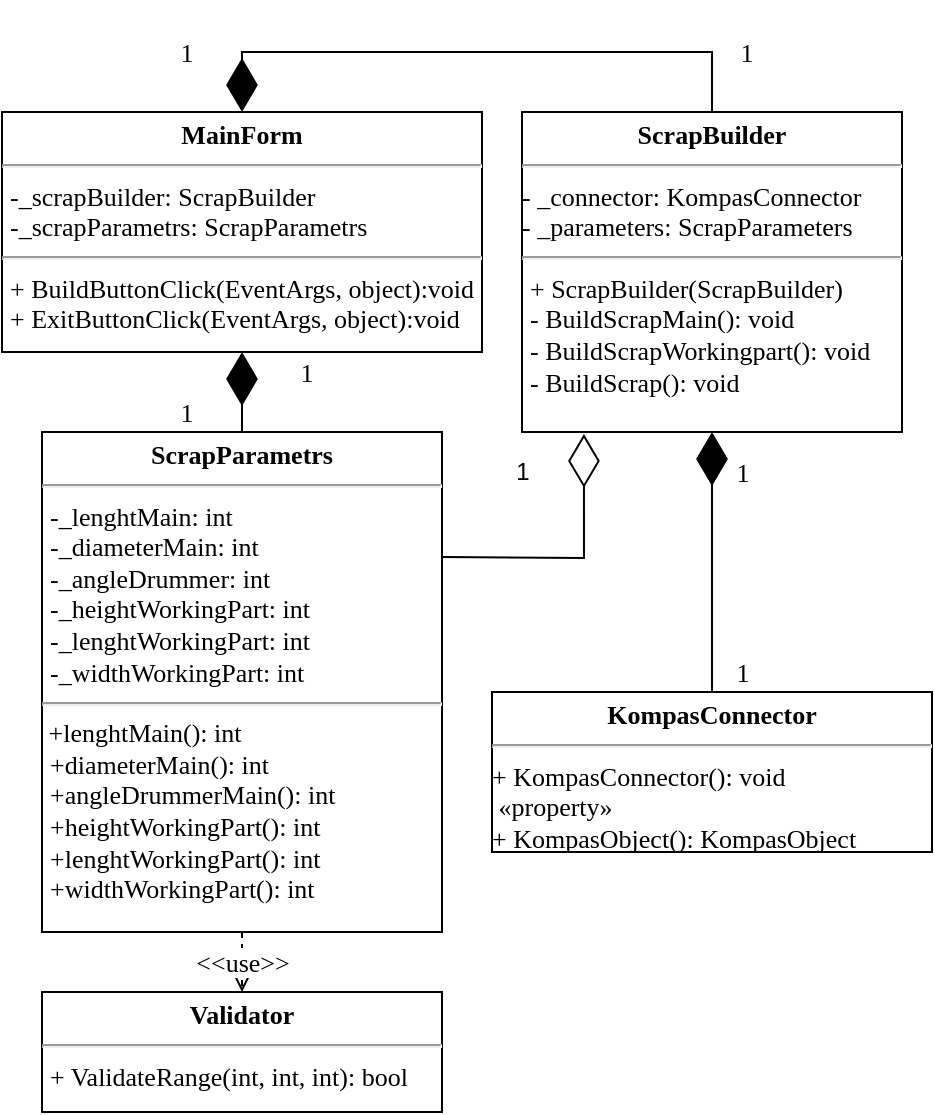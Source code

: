 <mxfile version="15.9.6" type="device"><diagram name="Page-1" id="c4acf3e9-155e-7222-9cf6-157b1a14988f"><mxGraphModel dx="1461" dy="714" grid="1" gridSize="10" guides="1" tooltips="1" connect="1" arrows="1" fold="1" page="1" pageScale="1" pageWidth="850" pageHeight="1100" background="none" math="0" shadow="0"><root><mxCell id="0"/><mxCell id="1" parent="0"/><mxCell id="5d2195bd80daf111-10" value="&lt;p style=&quot;margin: 4px 0px 0px ; text-align: center ; font-size: 13px&quot;&gt;&lt;span style=&quot;font-size: 13px&quot;&gt;&lt;b style=&quot;font-size: 13px&quot;&gt;ScrapParametrs&lt;/b&gt;&lt;/span&gt;&lt;/p&gt;&lt;hr style=&quot;font-size: 13px&quot;&gt;&lt;p style=&quot;margin: 0px 0px 0px 4px ; font-size: 13px&quot;&gt;-_lenghtMain: int&lt;/p&gt;&lt;p style=&quot;margin: 0px 0px 0px 4px ; font-size: 13px&quot;&gt;-_diameterMain: int&lt;/p&gt;&lt;p style=&quot;margin: 0px 0px 0px 4px ; font-size: 13px&quot;&gt;-_angleDrummer: int&lt;/p&gt;&lt;p style=&quot;margin: 0px 0px 0px 4px ; font-size: 13px&quot;&gt;-_heightWorkingPart: int&lt;/p&gt;&lt;p style=&quot;margin: 0px 0px 0px 4px ; font-size: 13px&quot;&gt;-_lenghtWorkingPart: int&lt;/p&gt;&lt;p style=&quot;margin: 0px 0px 0px 4px ; font-size: 13px&quot;&gt;-_widthWorkingPart: int&lt;/p&gt;&lt;hr style=&quot;font-size: 13px&quot;&gt;&lt;div style=&quot;font-size: 13px&quot;&gt;&amp;nbsp;+lenghtMain(): int&lt;p style=&quot;margin: 0px 0px 0px 4px ; font-size: 13px&quot;&gt;+diameterMain(): int&lt;/p&gt;&lt;p style=&quot;margin: 0px 0px 0px 4px ; font-size: 13px&quot;&gt;+angleDrummerMain(): int&lt;/p&gt;&lt;p style=&quot;margin: 0px 0px 0px 4px ; font-size: 13px&quot;&gt;+heightWorkingPart(): int&lt;/p&gt;&lt;p style=&quot;margin: 0px 0px 0px 4px ; font-size: 13px&quot;&gt;+lenghtWorkingPart(): int&lt;/p&gt;&lt;p style=&quot;margin: 0px 0px 0px 4px ; font-size: 13px&quot;&gt;+widthWorkingPart(): int&lt;/p&gt;&lt;/div&gt;" style="verticalAlign=top;align=left;overflow=fill;fontSize=13;fontFamily=Times New Roman;html=1;rounded=0;shadow=0;comic=0;labelBackgroundColor=none;strokeWidth=1;spacingLeft=4;fontStyle=0" parent="1" vertex="1"><mxGeometry x="170" y="350" width="200" height="250" as="geometry"/></mxCell><mxCell id="5d2195bd80daf111-12" value="&lt;p style=&quot;margin: 4px 0px 0px ; text-align: center ; font-size: 13px&quot;&gt;&lt;span style=&quot;font-size: 13px&quot;&gt;&lt;b style=&quot;font-size: 13px&quot;&gt;MainForm&lt;/b&gt;&lt;/span&gt;&lt;/p&gt;&lt;hr style=&quot;font-size: 13px&quot;&gt;&lt;p style=&quot;margin: 0px 0px 0px 4px ; font-size: 13px&quot;&gt;-_scrapBuilder: ScrapBuilder&lt;/p&gt;&lt;p style=&quot;margin: 0px 0px 0px 4px ; font-size: 13px&quot;&gt;-_scrapParametrs: ScrapParametrs&lt;br style=&quot;font-size: 13px&quot;&gt;&lt;/p&gt;&lt;hr style=&quot;font-size: 13px&quot;&gt;&lt;p style=&quot;margin: 0px 0px 0px 4px ; font-size: 13px&quot;&gt;+ BuildButtonClick(EventArgs, object):void&lt;/p&gt;&lt;p style=&quot;margin: 0px 0px 0px 4px ; font-size: 13px&quot;&gt;+ ExitButtonClick(EventArgs, object):void&lt;/p&gt;" style="verticalAlign=top;align=left;overflow=fill;fontSize=13;fontFamily=Times New Roman;html=1;rounded=0;shadow=0;comic=0;labelBackgroundColor=none;strokeWidth=1;spacingLeft=4;fontStyle=0" parent="1" vertex="1"><mxGeometry x="150" y="190" width="240" height="120" as="geometry"/></mxCell><mxCell id="5d2195bd80daf111-26" style="edgeStyle=orthogonalEdgeStyle;rounded=0;html=1;dashed=1;labelBackgroundColor=none;startFill=0;endArrow=open;endFill=0;endSize=10;fontFamily=Verdana;fontSize=10;" parent="1" edge="1"><mxGeometry relative="1" as="geometry"><Array as="points"/><mxPoint x="640" y="300" as="sourcePoint"/></mxGeometry></mxCell><mxCell id="oy22-CyUC6gsUqlGsZqQ-2" value="&lt;p style=&quot;margin: 4px 0px 0px ; text-align: center ; font-size: 13px&quot;&gt;&lt;span style=&quot;font-size: 13px&quot;&gt;&lt;b style=&quot;font-size: 13px&quot;&gt;ScrapBuilder&lt;/b&gt;&lt;/span&gt;&lt;/p&gt;&lt;hr style=&quot;font-size: 13px&quot;&gt;&lt;div style=&quot;font-size: 13px&quot;&gt;- _connector: KompasConnector&lt;/div&gt;&lt;div style=&quot;font-size: 13px&quot;&gt;- _parameters: ScrapParameters&lt;br style=&quot;font-size: 13px&quot;&gt;&lt;/div&gt;&lt;hr style=&quot;font-size: 13px&quot;&gt;&lt;p style=&quot;margin: 0px 0px 0px 4px ; font-size: 13px&quot;&gt;+ ScrapBuilder(ScrapBuilder)&lt;/p&gt;&lt;p style=&quot;margin: 0px 0px 0px 4px ; font-size: 13px&quot;&gt;- BuildScrapMain(): void&lt;/p&gt;&lt;p style=&quot;margin: 0px 0px 0px 4px ; font-size: 13px&quot;&gt;- BuildScrapWorkingpart(): void&lt;/p&gt;&lt;p style=&quot;margin: 0px 0px 0px 4px ; font-size: 13px&quot;&gt;- BuildScrap(): void&lt;br style=&quot;font-size: 13px&quot;&gt;&lt;/p&gt;" style="verticalAlign=top;align=left;overflow=fill;fontSize=13;fontFamily=Times New Roman;html=1;spacingLeft=4;fontStyle=0" parent="1" vertex="1"><mxGeometry x="410" y="190" width="190" height="160" as="geometry"/></mxCell><mxCell id="oy22-CyUC6gsUqlGsZqQ-4" value="&lt;p style=&quot;margin: 4px 0px 0px ; text-align: center ; font-size: 13px&quot;&gt;&lt;span style=&quot;font-size: 13px&quot;&gt;&lt;b style=&quot;font-size: 13px&quot;&gt;KompasConnector&lt;/b&gt;&lt;/span&gt;&lt;/p&gt;&lt;hr style=&quot;font-size: 13px&quot;&gt;&lt;div style=&quot;font-size: 13px&quot;&gt;&lt;font style=&quot;font-size: 13px&quot;&gt;+ KompasConnector(): void &lt;br&gt;&lt;/font&gt;&lt;/div&gt;&lt;div style=&quot;font-size: 13px&quot;&gt;&lt;font style=&quot;font-size: 13px&quot;&gt;&amp;nbsp;«property»&lt;/font&gt;&lt;/div&gt;&lt;div style=&quot;font-size: 13px&quot;&gt;&lt;font style=&quot;font-size: 13px&quot;&gt;+ KompasObject(): KompasObject&lt;br style=&quot;font-size: 13px&quot;&gt;&lt;/font&gt;&lt;/div&gt;&lt;div style=&quot;height: 2px ; font-size: 13px&quot; align=&quot;center&quot;&gt;&lt;font style=&quot;font-size: 13px&quot;&gt;&lt;br style=&quot;font-size: 13px&quot;&gt;&lt;/font&gt;&lt;/div&gt;&lt;div style=&quot;height: 2px ; font-size: 13px&quot; align=&quot;center&quot;&gt;&lt;font style=&quot;font-size: 13px&quot;&gt;&lt;br style=&quot;font-size: 13px&quot;&gt;&lt;/font&gt;&lt;/div&gt;&lt;div style=&quot;height: 2px ; font-size: 13px&quot; align=&quot;center&quot;&gt;&lt;font style=&quot;font-size: 13px&quot;&gt;&lt;br style=&quot;font-size: 13px&quot;&gt;&lt;/font&gt;&lt;/div&gt;&lt;div style=&quot;height: 2px ; font-size: 13px&quot; align=&quot;center&quot;&gt;&lt;font style=&quot;font-size: 13px&quot;&gt;&lt;br style=&quot;font-size: 13px&quot;&gt;&lt;/font&gt;&lt;/div&gt;&lt;div style=&quot;height: 2px ; font-size: 13px&quot; align=&quot;center&quot;&gt;&lt;font style=&quot;font-size: 13px&quot;&gt;&lt;br style=&quot;font-size: 13px&quot;&gt;&lt;/font&gt;&lt;/div&gt;" style="verticalAlign=top;align=left;overflow=fill;fontSize=13;fontFamily=Times New Roman;html=1;spacingLeft=4;fontStyle=0" parent="1" vertex="1"><mxGeometry x="395" y="480" width="220" height="80" as="geometry"/></mxCell><mxCell id="oy22-CyUC6gsUqlGsZqQ-5" value="&lt;p style=&quot;margin: 4px 0px 0px ; text-align: center ; font-size: 13px&quot;&gt;&lt;span style=&quot;font-size: 13px&quot;&gt;&lt;b style=&quot;font-size: 13px&quot;&gt;Validator&lt;/b&gt;&lt;/span&gt;&lt;/p&gt;&lt;hr style=&quot;font-size: 13px&quot;&gt;&lt;p style=&quot;margin: 0px 0px 0px 4px ; font-size: 13px&quot;&gt;+ ValidateRange(int, int, int): bool&lt;br style=&quot;font-size: 13px&quot;&gt;&lt;/p&gt;" style="verticalAlign=top;align=left;overflow=fill;fontSize=13;fontFamily=Times New Roman;html=1;spacingLeft=4;fontStyle=0" parent="1" vertex="1"><mxGeometry x="170" y="630" width="200" height="60" as="geometry"/></mxCell><mxCell id="oy22-CyUC6gsUqlGsZqQ-6" value="" style="endArrow=diamondThin;endFill=1;endSize=24;html=1;rounded=0;fontFamily=Times New Roman;fontSize=13;entryX=0.5;entryY=0;entryDx=0;entryDy=0;exitX=0.5;exitY=0;exitDx=0;exitDy=0;spacingLeft=4;fontStyle=0" parent="1" source="oy22-CyUC6gsUqlGsZqQ-2" target="5d2195bd80daf111-12" edge="1"><mxGeometry width="160" relative="1" as="geometry"><mxPoint x="430" y="90" as="sourcePoint"/><mxPoint x="280" y="140" as="targetPoint"/><Array as="points"><mxPoint x="505" y="160"/><mxPoint x="400" y="160"/><mxPoint x="270" y="160"/></Array></mxGeometry></mxCell><mxCell id="oy22-CyUC6gsUqlGsZqQ-9" value="1" style="text;html=1;align=center;verticalAlign=middle;resizable=0;points=[];autosize=1;strokeColor=none;fillColor=none;fontSize=13;fontFamily=Times New Roman;spacingLeft=4;fontStyle=0" parent="1" vertex="1"><mxGeometry x="505" y="150" width="30" height="20" as="geometry"/></mxCell><mxCell id="oy22-CyUC6gsUqlGsZqQ-10" value="1" style="text;html=1;align=center;verticalAlign=middle;resizable=0;points=[];autosize=1;strokeColor=none;fillColor=none;fontSize=13;fontFamily=Times New Roman;spacingLeft=4;fontStyle=0" parent="1" vertex="1"><mxGeometry x="225" y="150" width="30" height="20" as="geometry"/></mxCell><mxCell id="oy22-CyUC6gsUqlGsZqQ-11" value="" style="endArrow=diamondThin;endFill=1;endSize=24;html=1;rounded=0;fontFamily=Times New Roman;fontSize=13;spacingLeft=4;fontStyle=0" parent="1" source="5d2195bd80daf111-10" target="5d2195bd80daf111-12" edge="1"><mxGeometry width="160" relative="1" as="geometry"><mxPoint x="270" y="370" as="sourcePoint"/><mxPoint x="430" y="480" as="targetPoint"/></mxGeometry></mxCell><mxCell id="oy22-CyUC6gsUqlGsZqQ-12" value="1" style="text;html=1;align=center;verticalAlign=middle;resizable=0;points=[];autosize=1;strokeColor=none;fillColor=none;fontSize=13;fontFamily=Times New Roman;spacingLeft=4;fontStyle=0" parent="1" vertex="1"><mxGeometry x="285" y="310" width="30" height="20" as="geometry"/></mxCell><mxCell id="oy22-CyUC6gsUqlGsZqQ-13" value="1" style="text;html=1;align=center;verticalAlign=middle;resizable=0;points=[];autosize=1;strokeColor=none;fillColor=none;fontSize=13;fontFamily=Times New Roman;spacingLeft=4;fontStyle=0" parent="1" vertex="1"><mxGeometry x="225" y="330" width="30" height="20" as="geometry"/></mxCell><mxCell id="oy22-CyUC6gsUqlGsZqQ-14" value="" style="endArrow=diamondThin;endFill=1;endSize=24;html=1;rounded=0;fontFamily=Times New Roman;fontSize=13;spacingLeft=4;fontStyle=0" parent="1" source="oy22-CyUC6gsUqlGsZqQ-4" target="oy22-CyUC6gsUqlGsZqQ-2" edge="1"><mxGeometry width="160" relative="1" as="geometry"><mxPoint x="510" y="370" as="sourcePoint"/><mxPoint x="510" y="330" as="targetPoint"/></mxGeometry></mxCell><mxCell id="oy22-CyUC6gsUqlGsZqQ-15" value="1" style="text;html=1;align=center;verticalAlign=middle;resizable=0;points=[];autosize=1;strokeColor=none;fillColor=none;fontSize=13;fontFamily=Times New Roman;fontColor=none;" parent="1" vertex="1"><mxGeometry x="510" y="360" width="20" height="20" as="geometry"/></mxCell><mxCell id="oy22-CyUC6gsUqlGsZqQ-16" value="1" style="text;html=1;align=center;verticalAlign=middle;resizable=0;points=[];autosize=1;strokeColor=none;fillColor=none;fontSize=13;fontFamily=Times New Roman;fontColor=none;" parent="1" vertex="1"><mxGeometry x="510" y="460" width="20" height="20" as="geometry"/></mxCell><mxCell id="oy22-CyUC6gsUqlGsZqQ-17" value="&amp;lt;&amp;lt;use&amp;gt;&amp;gt;" style="endArrow=open;endSize=12;dashed=1;html=1;rounded=0;fontFamily=Times New Roman;fontSize=13;fontColor=none;" parent="1" source="5d2195bd80daf111-10" target="oy22-CyUC6gsUqlGsZqQ-5" edge="1"><mxGeometry width="160" relative="1" as="geometry"><mxPoint x="290" y="690" as="sourcePoint"/><mxPoint x="450" y="690" as="targetPoint"/></mxGeometry></mxCell><mxCell id="nMX53U4cjr89BC9Xndyr-1" value="" style="endArrow=diamondThin;endFill=0;endSize=24;html=1;rounded=0;exitX=1;exitY=0.25;exitDx=0;exitDy=0;entryX=0.163;entryY=1.006;entryDx=0;entryDy=0;entryPerimeter=0;" edge="1" parent="1" source="5d2195bd80daf111-10" target="oy22-CyUC6gsUqlGsZqQ-2"><mxGeometry width="160" relative="1" as="geometry"><mxPoint x="410" y="410" as="sourcePoint"/><mxPoint x="660" y="510" as="targetPoint"/><Array as="points"><mxPoint x="441" y="413"/></Array></mxGeometry></mxCell><mxCell id="nMX53U4cjr89BC9Xndyr-2" value="1" style="text;html=1;align=center;verticalAlign=middle;resizable=0;points=[];autosize=1;strokeColor=none;fillColor=none;" vertex="1" parent="1"><mxGeometry x="400" y="360" width="20" height="20" as="geometry"/></mxCell></root></mxGraphModel></diagram></mxfile>